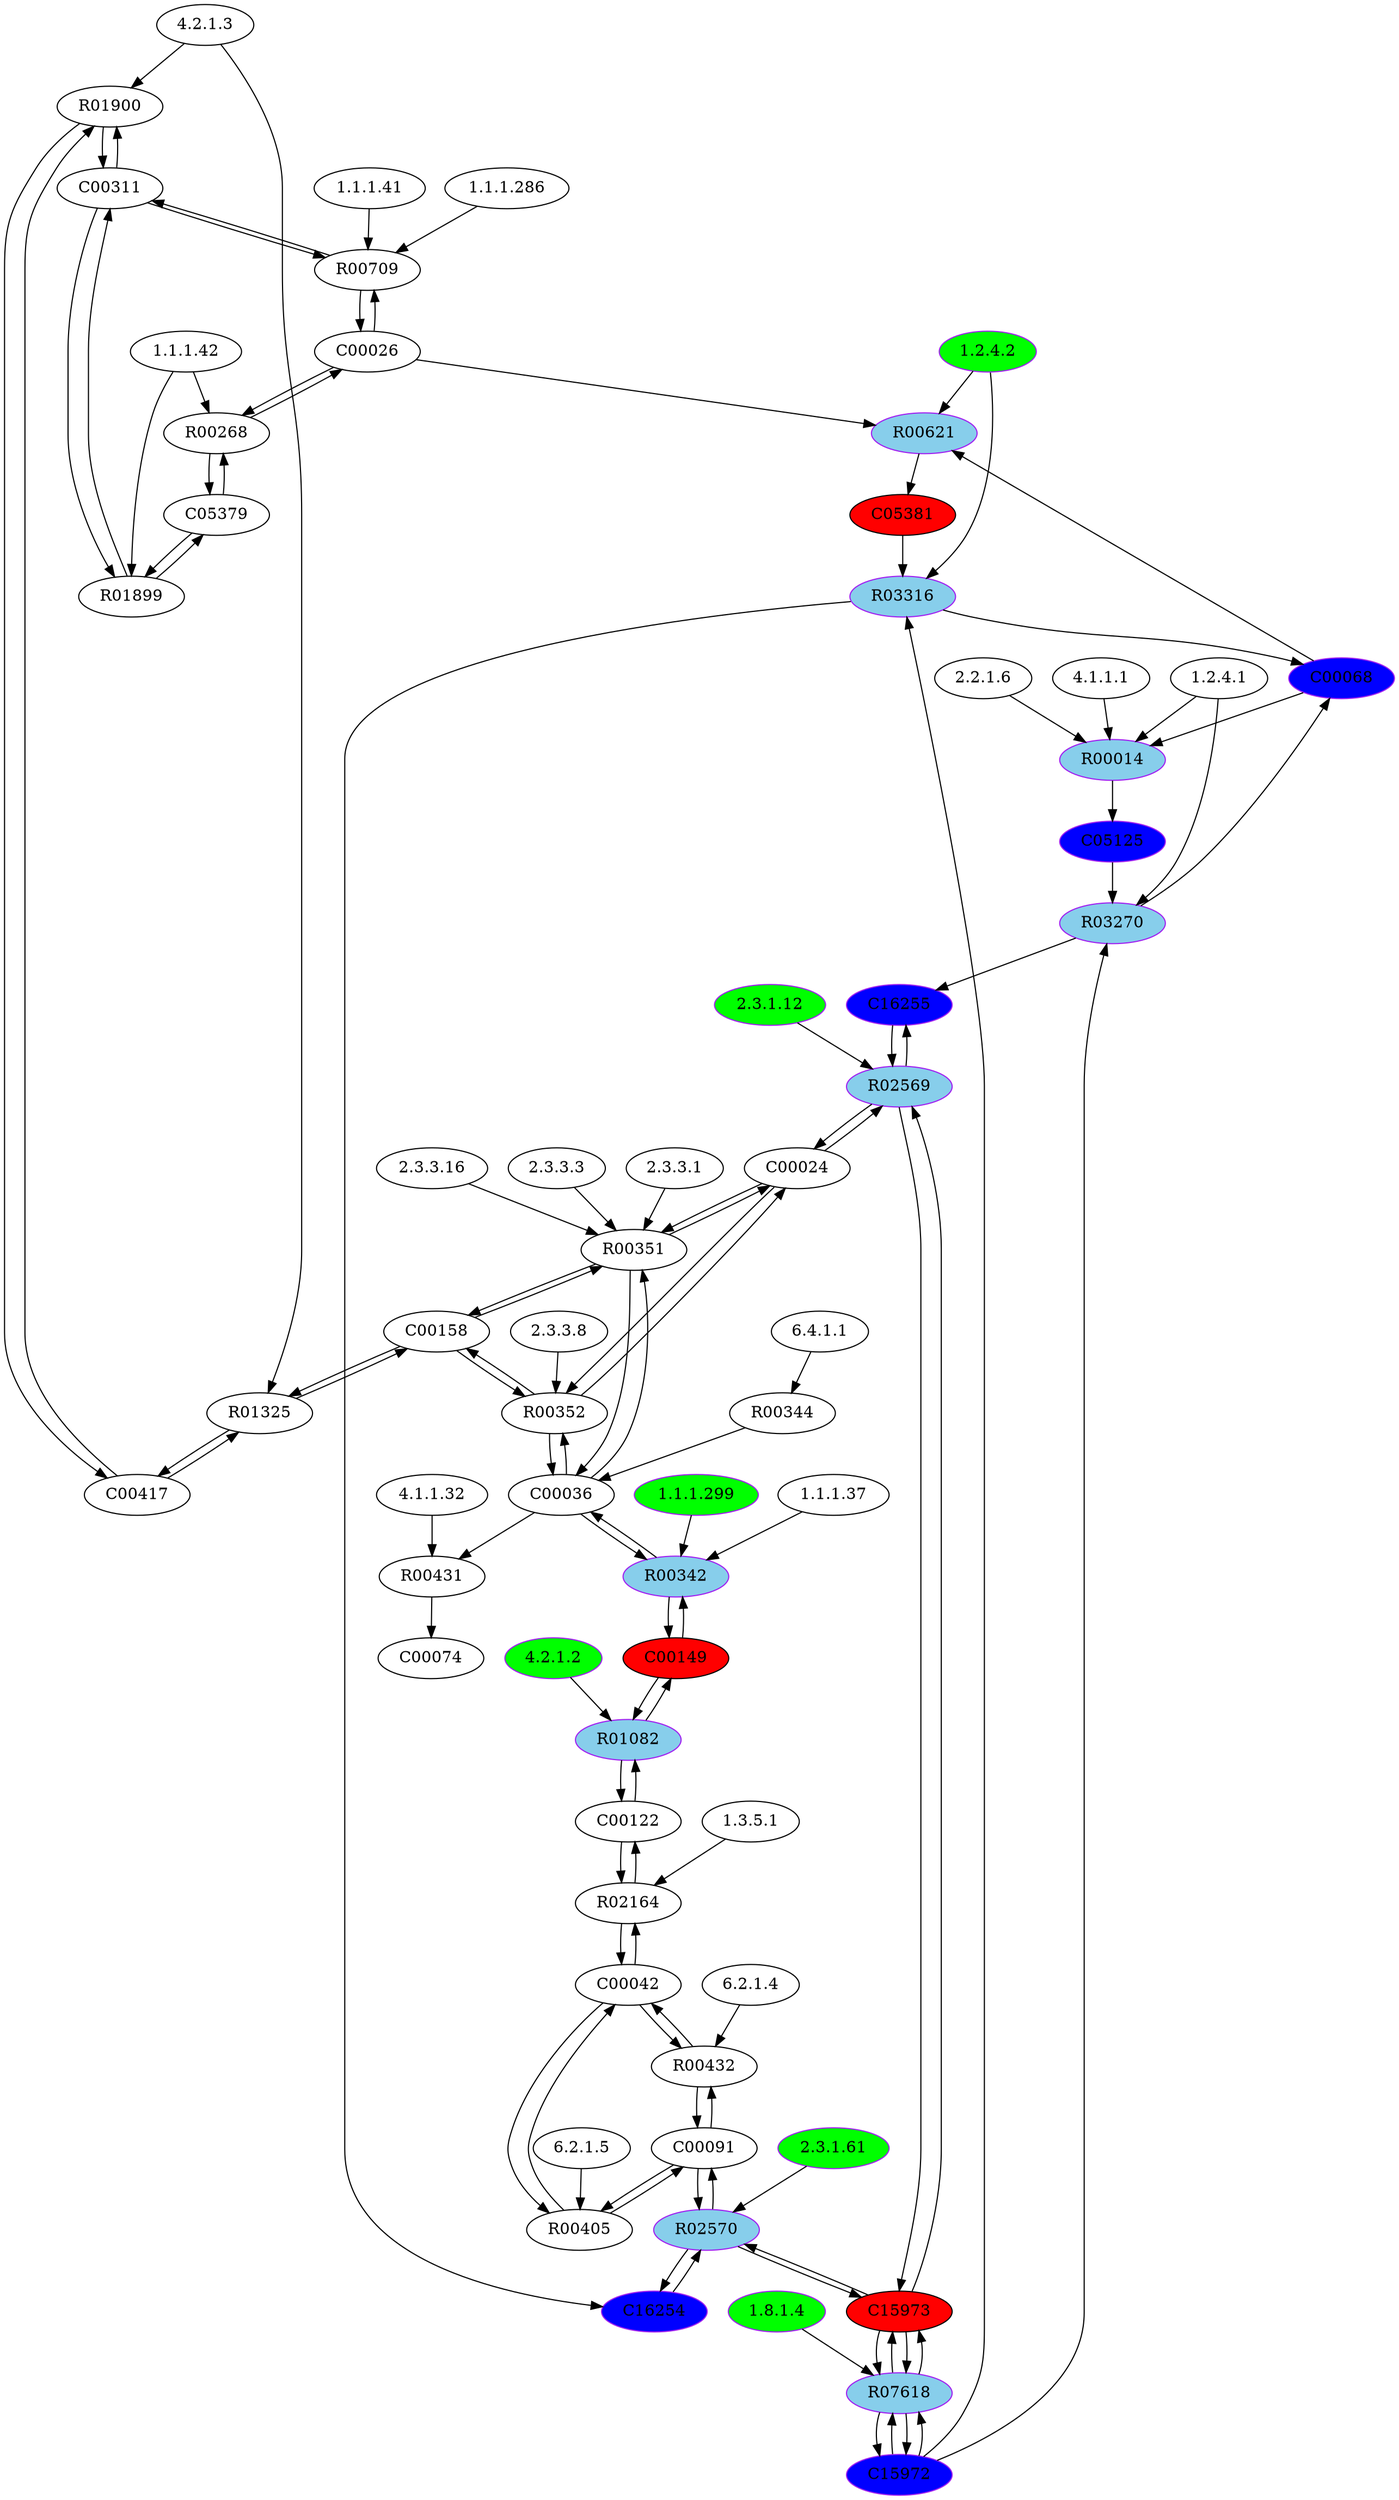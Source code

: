 digraph G {
"4.2.1.3" [type=E];
"1.8.1.4" [color=purple, fillcolor=green, style=filled, type=E];
"6.2.1.5" [type=E];
"2.3.1.61" [color=purple, fillcolor=green, style=filled, type=E];
"1.2.4.1" [type=E];
"4.1.1.1" [type=E];
"1.2.4.2" [color=purple, fillcolor=green, style=filled, type=E];
"2.3.3.1" [type=E];
"2.3.3.8" [type=E];
"1.3.5.1" [type=E];
"1.1.1.42" [type=E];
"1.1.1.286" [type=E];
"4.1.1.32" [type=E];
"2.3.1.12" [color=purple, fillcolor=green, style=filled, type=E];
"2.2.1.6" [type=E];
"1.1.1.41" [type=E];
"1.1.1.37" [type=E];
"4.2.1.2" [color=purple, fillcolor=green, style=filled, type=E];
"2.3.3.16" [type=E];
"6.2.1.4" [type=E];
"6.4.1.1" [type=E];
"2.3.3.3" [type=E];
"1.1.1.299" [color=purple, fillcolor=green, style=filled, type=E];
R03316 [color=purple, fillcolor=skyblue, style=filled, type=R];
R00431 [type=R];
R01082 [color=purple, fillcolor=skyblue, style=filled, type=R];
R00432 [type=R];
R03270 [color=purple, fillcolor=skyblue, style=filled, type=R];
R00344 [type=R];
R02569 [color=purple, fillcolor=skyblue, style=filled, type=R];
R00709 [type=R];
R01900 [type=R];
R00352 [type=R];
R00268 [type=R];
R07618 [color=purple, fillcolor=skyblue, style=filled, type=R];
R00351 [type=R];
R00621 [color=purple, fillcolor=skyblue, style=filled, type=R];
R01899 [type=R];
R02570 [color=purple, fillcolor=skyblue, style=filled, type=R];
R00014 [color=purple, fillcolor=skyblue, style=filled, type=R];
R02164 [type=R];
R01325 [type=R];
R00342 [color=purple, fillcolor=skyblue, style=filled, type=R];
R00405 [type=R];
C00024 [type=C];
C00311 [type=C];
C00074 [type=C];
C00036 [type=C];
C00122 [type=C];
C00417 [type=C];
C00026 [type=C];
C05379 [type=C];
C15973 [fillcolor=red, style=filled, type=C];
C00068 [color=purple, fillcolor=blue, style=filled, type=C];
C05125 [color=purple, fillcolor=blue, style=filled, type=C];
C00158 [type=C];
C00042 [type=C];
C00091 [type=C];
C16254 [color=purple, fillcolor=blue, style=filled, type=C];
C00149 [fillcolor=red, style=filled, type=C];
C15972 [color=purple, fillcolor=blue, style=filled, type=C];
C16255 [color=purple, fillcolor=blue, style=filled, type=C];
C05381 [fillcolor=red, style=filled, type=C];
C15973 -> R07618;
R07618 -> C15973;
R07618 -> C15972;
C15972 -> R07618;
C00026 -> R00621;
C00068 -> R00621;
R00621 -> C05381;
C05381 -> R03316;
C15972 -> R03316;
R03316 -> C16254;
R03316 -> C00068;
C00091 -> R02570;
R02570 -> C00091;
C15973 -> R02570;
R02570 -> C15973;
R02570 -> C16254;
C16254 -> R02570;
C00042 -> R00405;
R00405 -> C00042;
R00405 -> C00091;
C00091 -> R00405;
C00042 -> R00432;
R00432 -> C00042;
R00432 -> C00091;
C00091 -> R00432;
C05379 -> R00268;
R00268 -> C05379;
R00268 -> C00026;
C00026 -> R00268;
C00311 -> R00709;
R00709 -> C00311;
R00709 -> C00026;
C00026 -> R00709;
C00311 -> R01899;
R01899 -> C00311;
R01899 -> C05379;
C05379 -> R01899;
C00024 -> R00352;
R00352 -> C00024;
C00036 -> R00352;
R00352 -> C00036;
R00352 -> C00158;
C00158 -> R00352;
C00042 -> R02164;
R02164 -> C00042;
R02164 -> C00122;
C00122 -> R02164;
C00149 -> R01082;
R01082 -> C00149;
R01082 -> C00122;
C00122 -> R01082;
C00417 -> R01900;
R01900 -> C00417;
R01900 -> C00311;
C00311 -> R01900;
C00158 -> R01325;
R01325 -> C00158;
R01325 -> C00417;
C00417 -> R01325;
C00024 -> R00351;
R00351 -> C00024;
C00036 -> R00351;
R00351 -> C00036;
R00351 -> C00158;
C00158 -> R00351;
C00149 -> R00342;
R00342 -> C00149;
R00342 -> C00036;
C00036 -> R00342;
R00344 -> C00036;
C00068 -> R00014;
R00014 -> C05125;
C15972 -> R03270;
C05125 -> R03270;
R03270 -> C16255;
R03270 -> C00068;
C15973 -> R07618;
R07618 -> C15973;
R07618 -> C15972;
C15972 -> R07618;
C15973 -> R02569;
R02569 -> C15973;
C00024 -> R02569;
R02569 -> C00024;
R02569 -> C16255;
C16255 -> R02569;
C00036 -> R00431;
R00431 -> C00074;
"1.2.4.2" -> R03316;
"4.1.1.32" -> R00431;
"4.2.1.2" -> R01082;
"6.2.1.4" -> R00432;
"1.2.4.1" -> R03270;
"6.4.1.1" -> R00344;
"2.3.1.12" -> R02569;
"1.1.1.41" -> R00709;
"1.1.1.286" -> R00709;
"4.2.1.3" -> R01900;
"2.3.3.8" -> R00352;
"1.1.1.42" -> R00268;
"1.8.1.4" -> R07618;
"2.3.3.1" -> R00351;
"2.3.3.3" -> R00351;
"2.3.3.16" -> R00351;
"1.2.4.2" -> R00621;
"1.1.1.42" -> R01899;
"2.3.1.61" -> R02570;
"1.2.4.1" -> R00014;
"2.2.1.6" -> R00014;
"4.1.1.1" -> R00014;
"1.3.5.1" -> R02164;
"4.2.1.3" -> R01325;
"1.1.1.37" -> R00342;
"1.1.1.299" -> R00342;
"6.2.1.5" -> R00405;
}
